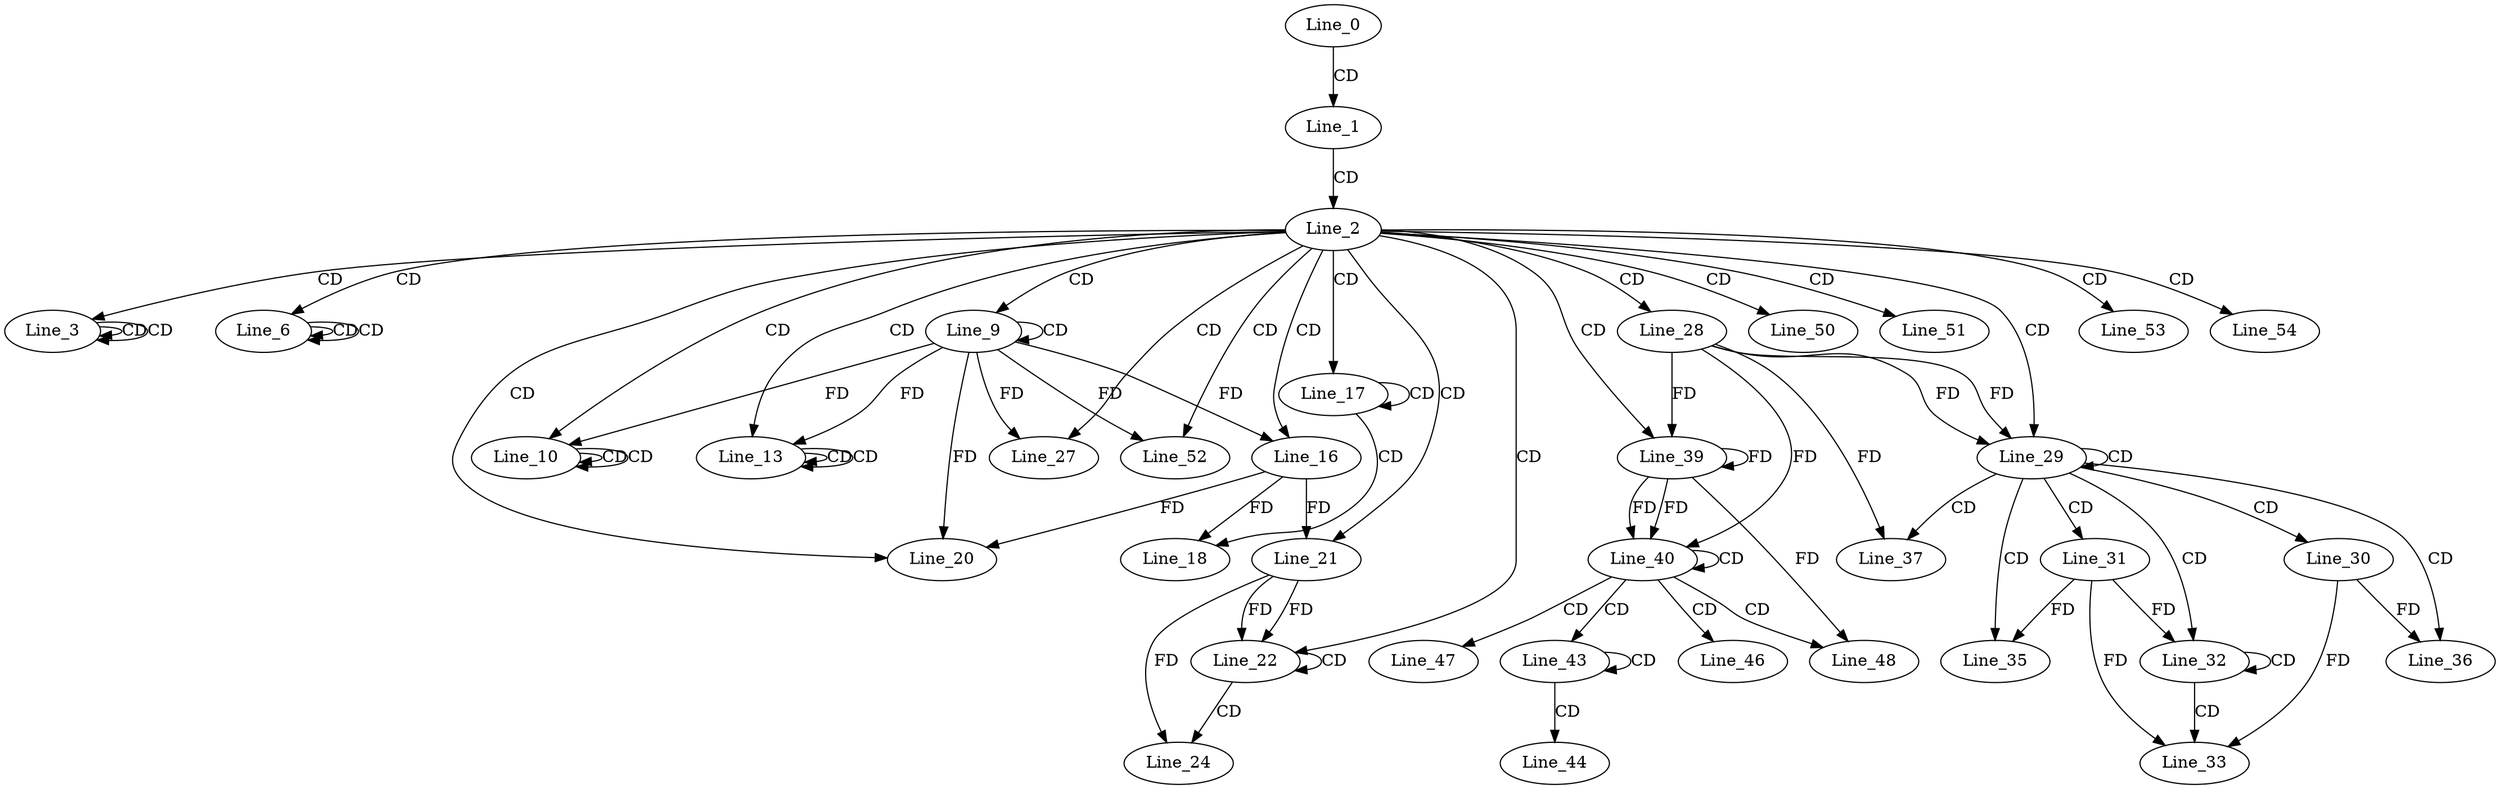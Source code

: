 digraph G {
  Line_0;
  Line_1;
  Line_2;
  Line_3;
  Line_3;
  Line_3;
  Line_6;
  Line_6;
  Line_6;
  Line_9;
  Line_9;
  Line_10;
  Line_10;
  Line_10;
  Line_13;
  Line_13;
  Line_13;
  Line_16;
  Line_16;
  Line_17;
  Line_17;
  Line_18;
  Line_20;
  Line_20;
  Line_21;
  Line_21;
  Line_22;
  Line_22;
  Line_24;
  Line_24;
  Line_27;
  Line_27;
  Line_27;
  Line_28;
  Line_29;
  Line_29;
  Line_30;
  Line_31;
  Line_32;
  Line_32;
  Line_33;
  Line_33;
  Line_35;
  Line_36;
  Line_37;
  Line_39;
  Line_40;
  Line_40;
  Line_43;
  Line_43;
  Line_44;
  Line_44;
  Line_46;
  Line_47;
  Line_48;
  Line_50;
  Line_51;
  Line_52;
  Line_52;
  Line_53;
  Line_54;
  Line_0 -> Line_1 [ label="CD" ];
  Line_1 -> Line_2 [ label="CD" ];
  Line_2 -> Line_3 [ label="CD" ];
  Line_3 -> Line_3 [ label="CD" ];
  Line_3 -> Line_3 [ label="CD" ];
  Line_2 -> Line_6 [ label="CD" ];
  Line_6 -> Line_6 [ label="CD" ];
  Line_6 -> Line_6 [ label="CD" ];
  Line_2 -> Line_9 [ label="CD" ];
  Line_9 -> Line_9 [ label="CD" ];
  Line_2 -> Line_10 [ label="CD" ];
  Line_10 -> Line_10 [ label="CD" ];
  Line_10 -> Line_10 [ label="CD" ];
  Line_9 -> Line_10 [ label="FD" ];
  Line_2 -> Line_13 [ label="CD" ];
  Line_13 -> Line_13 [ label="CD" ];
  Line_13 -> Line_13 [ label="CD" ];
  Line_9 -> Line_13 [ label="FD" ];
  Line_2 -> Line_16 [ label="CD" ];
  Line_9 -> Line_16 [ label="FD" ];
  Line_2 -> Line_17 [ label="CD" ];
  Line_17 -> Line_17 [ label="CD" ];
  Line_17 -> Line_18 [ label="CD" ];
  Line_16 -> Line_18 [ label="FD" ];
  Line_2 -> Line_20 [ label="CD" ];
  Line_16 -> Line_20 [ label="FD" ];
  Line_9 -> Line_20 [ label="FD" ];
  Line_2 -> Line_21 [ label="CD" ];
  Line_16 -> Line_21 [ label="FD" ];
  Line_2 -> Line_22 [ label="CD" ];
  Line_21 -> Line_22 [ label="FD" ];
  Line_22 -> Line_22 [ label="CD" ];
  Line_21 -> Line_22 [ label="FD" ];
  Line_22 -> Line_24 [ label="CD" ];
  Line_21 -> Line_24 [ label="FD" ];
  Line_2 -> Line_27 [ label="CD" ];
  Line_9 -> Line_27 [ label="FD" ];
  Line_2 -> Line_28 [ label="CD" ];
  Line_2 -> Line_29 [ label="CD" ];
  Line_28 -> Line_29 [ label="FD" ];
  Line_29 -> Line_29 [ label="CD" ];
  Line_28 -> Line_29 [ label="FD" ];
  Line_29 -> Line_30 [ label="CD" ];
  Line_29 -> Line_31 [ label="CD" ];
  Line_29 -> Line_32 [ label="CD" ];
  Line_32 -> Line_32 [ label="CD" ];
  Line_31 -> Line_32 [ label="FD" ];
  Line_32 -> Line_33 [ label="CD" ];
  Line_30 -> Line_33 [ label="FD" ];
  Line_31 -> Line_33 [ label="FD" ];
  Line_29 -> Line_35 [ label="CD" ];
  Line_31 -> Line_35 [ label="FD" ];
  Line_29 -> Line_36 [ label="CD" ];
  Line_30 -> Line_36 [ label="FD" ];
  Line_29 -> Line_37 [ label="CD" ];
  Line_28 -> Line_37 [ label="FD" ];
  Line_2 -> Line_39 [ label="CD" ];
  Line_28 -> Line_39 [ label="FD" ];
  Line_39 -> Line_39 [ label="FD" ];
  Line_39 -> Line_40 [ label="FD" ];
  Line_40 -> Line_40 [ label="CD" ];
  Line_28 -> Line_40 [ label="FD" ];
  Line_39 -> Line_40 [ label="FD" ];
  Line_40 -> Line_43 [ label="CD" ];
  Line_43 -> Line_43 [ label="CD" ];
  Line_43 -> Line_44 [ label="CD" ];
  Line_40 -> Line_46 [ label="CD" ];
  Line_40 -> Line_47 [ label="CD" ];
  Line_40 -> Line_48 [ label="CD" ];
  Line_39 -> Line_48 [ label="FD" ];
  Line_2 -> Line_50 [ label="CD" ];
  Line_2 -> Line_51 [ label="CD" ];
  Line_2 -> Line_52 [ label="CD" ];
  Line_9 -> Line_52 [ label="FD" ];
  Line_2 -> Line_53 [ label="CD" ];
  Line_2 -> Line_54 [ label="CD" ];
}
